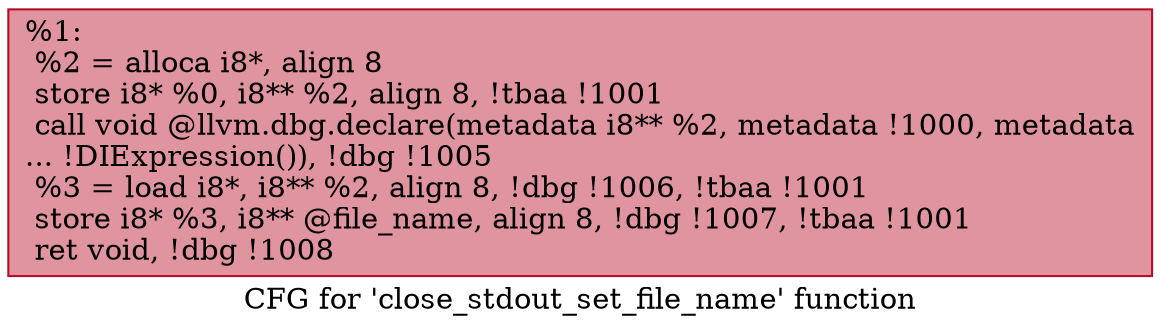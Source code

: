 digraph "CFG for 'close_stdout_set_file_name' function" {
	label="CFG for 'close_stdout_set_file_name' function";

	Node0x2099220 [shape=record,color="#b70d28ff", style=filled, fillcolor="#b70d2870",label="{%1:\l  %2 = alloca i8*, align 8\l  store i8* %0, i8** %2, align 8, !tbaa !1001\l  call void @llvm.dbg.declare(metadata i8** %2, metadata !1000, metadata\l... !DIExpression()), !dbg !1005\l  %3 = load i8*, i8** %2, align 8, !dbg !1006, !tbaa !1001\l  store i8* %3, i8** @file_name, align 8, !dbg !1007, !tbaa !1001\l  ret void, !dbg !1008\l}"];
}
